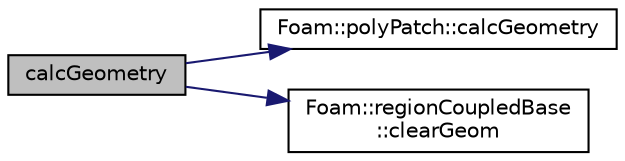 digraph "calcGeometry"
{
  bgcolor="transparent";
  edge [fontname="Helvetica",fontsize="10",labelfontname="Helvetica",labelfontsize="10"];
  node [fontname="Helvetica",fontsize="10",shape=record];
  rankdir="LR";
  Node1 [label="calcGeometry",height=0.2,width=0.4,color="black", fillcolor="grey75", style="filled", fontcolor="black"];
  Node1 -> Node2 [color="midnightblue",fontsize="10",style="solid",fontname="Helvetica"];
  Node2 [label="Foam::polyPatch::calcGeometry",height=0.2,width=0.4,color="black",URL="$a01933.html#acc426e9af65fb707bdcabbd619599cd8",tooltip="Calculate the patch geometry. "];
  Node1 -> Node3 [color="midnightblue",fontsize="10",style="solid",fontname="Helvetica"];
  Node3 [label="Foam::regionCoupledBase\l::clearGeom",height=0.2,width=0.4,color="black",URL="$a02117.html#a499a7f858dc495c47b618e168fec6372",tooltip="Clear geometry. "];
}
